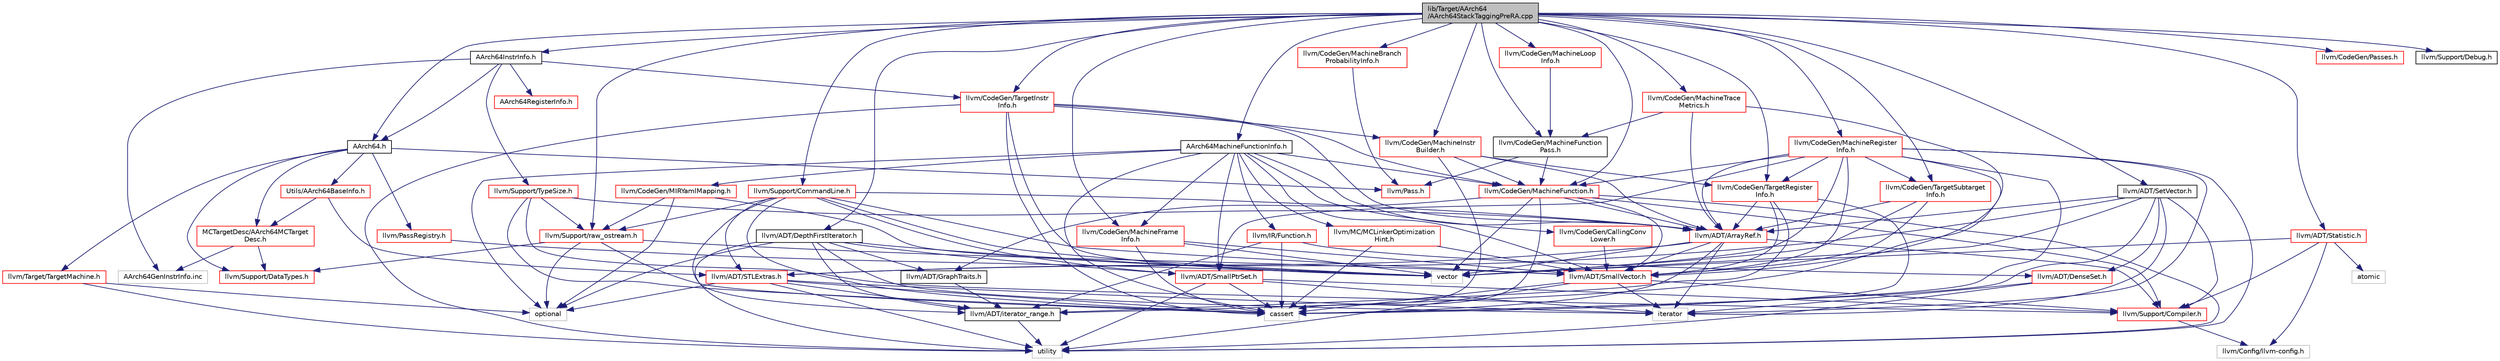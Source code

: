 digraph "lib/Target/AArch64/AArch64StackTaggingPreRA.cpp"
{
 // LATEX_PDF_SIZE
  bgcolor="transparent";
  edge [fontname="Helvetica",fontsize="10",labelfontname="Helvetica",labelfontsize="10"];
  node [fontname="Helvetica",fontsize="10",shape=record];
  Node1 [label="lib/Target/AArch64\l/AArch64StackTaggingPreRA.cpp",height=0.2,width=0.4,color="black", fillcolor="grey75", style="filled", fontcolor="black",tooltip=" "];
  Node1 -> Node2 [color="midnightblue",fontsize="10",style="solid",fontname="Helvetica"];
  Node2 [label="AArch64.h",height=0.2,width=0.4,color="black",URL="$AArch64_8h.html",tooltip=" "];
  Node2 -> Node3 [color="midnightblue",fontsize="10",style="solid",fontname="Helvetica"];
  Node3 [label="MCTargetDesc/AArch64MCTarget\lDesc.h",height=0.2,width=0.4,color="red",URL="$AArch64MCTargetDesc_8h.html",tooltip=" "];
  Node3 -> Node7 [color="midnightblue",fontsize="10",style="solid",fontname="Helvetica"];
  Node7 [label="llvm/Support/DataTypes.h",height=0.2,width=0.4,color="red",URL="$Support_2DataTypes_8h.html",tooltip=" "];
  Node3 -> Node51 [color="midnightblue",fontsize="10",style="solid",fontname="Helvetica"];
  Node51 [label="AArch64GenInstrInfo.inc",height=0.2,width=0.4,color="grey75",tooltip=" "];
  Node2 -> Node53 [color="midnightblue",fontsize="10",style="solid",fontname="Helvetica"];
  Node53 [label="Utils/AArch64BaseInfo.h",height=0.2,width=0.4,color="red",URL="$AArch64BaseInfo_8h.html",tooltip=" "];
  Node53 -> Node3 [color="midnightblue",fontsize="10",style="solid",fontname="Helvetica"];
  Node53 -> Node38 [color="midnightblue",fontsize="10",style="solid",fontname="Helvetica"];
  Node38 [label="llvm/ADT/STLExtras.h",height=0.2,width=0.4,color="red",URL="$STLExtras_8h.html",tooltip=" "];
  Node38 -> Node43 [color="midnightblue",fontsize="10",style="solid",fontname="Helvetica"];
  Node43 [label="llvm/ADT/iterator_range.h",height=0.2,width=0.4,color="black",URL="$iterator__range_8h.html",tooltip=" "];
  Node43 -> Node25 [color="midnightblue",fontsize="10",style="solid",fontname="Helvetica"];
  Node25 [label="utility",height=0.2,width=0.4,color="grey75",tooltip=" "];
  Node38 -> Node27 [color="midnightblue",fontsize="10",style="solid",fontname="Helvetica"];
  Node27 [label="cassert",height=0.2,width=0.4,color="grey75",tooltip=" "];
  Node38 -> Node35 [color="midnightblue",fontsize="10",style="solid",fontname="Helvetica"];
  Node35 [label="iterator",height=0.2,width=0.4,color="grey75",tooltip=" "];
  Node38 -> Node28 [color="midnightblue",fontsize="10",style="solid",fontname="Helvetica"];
  Node28 [label="optional",height=0.2,width=0.4,color="grey75",tooltip=" "];
  Node38 -> Node25 [color="midnightblue",fontsize="10",style="solid",fontname="Helvetica"];
  Node2 -> Node61 [color="midnightblue",fontsize="10",style="solid",fontname="Helvetica"];
  Node61 [label="llvm/Pass.h",height=0.2,width=0.4,color="red",URL="$Pass_8h.html",tooltip=" "];
  Node2 -> Node65 [color="midnightblue",fontsize="10",style="solid",fontname="Helvetica"];
  Node65 [label="llvm/PassRegistry.h",height=0.2,width=0.4,color="red",URL="$PassRegistry_8h.html",tooltip=" "];
  Node65 -> Node46 [color="midnightblue",fontsize="10",style="solid",fontname="Helvetica"];
  Node46 [label="vector",height=0.2,width=0.4,color="grey75",tooltip=" "];
  Node2 -> Node7 [color="midnightblue",fontsize="10",style="solid",fontname="Helvetica"];
  Node2 -> Node98 [color="midnightblue",fontsize="10",style="solid",fontname="Helvetica"];
  Node98 [label="llvm/Target/TargetMachine.h",height=0.2,width=0.4,color="red",URL="$Target_2TargetMachine_8h.html",tooltip=" "];
  Node98 -> Node28 [color="midnightblue",fontsize="10",style="solid",fontname="Helvetica"];
  Node98 -> Node25 [color="midnightblue",fontsize="10",style="solid",fontname="Helvetica"];
  Node1 -> Node174 [color="midnightblue",fontsize="10",style="solid",fontname="Helvetica"];
  Node174 [label="AArch64MachineFunctionInfo.h",height=0.2,width=0.4,color="black",URL="$AArch64MachineFunctionInfo_8h.html",tooltip=" "];
  Node174 -> Node5 [color="midnightblue",fontsize="10",style="solid",fontname="Helvetica"];
  Node5 [label="llvm/ADT/ArrayRef.h",height=0.2,width=0.4,color="red",URL="$ArrayRef_8h.html",tooltip=" "];
  Node5 -> Node31 [color="midnightblue",fontsize="10",style="solid",fontname="Helvetica"];
  Node31 [label="llvm/ADT/SmallVector.h",height=0.2,width=0.4,color="red",URL="$SmallVector_8h.html",tooltip=" "];
  Node31 -> Node13 [color="midnightblue",fontsize="10",style="solid",fontname="Helvetica"];
  Node13 [label="llvm/Support/Compiler.h",height=0.2,width=0.4,color="red",URL="$Compiler_8h.html",tooltip=" "];
  Node13 -> Node14 [color="midnightblue",fontsize="10",style="solid",fontname="Helvetica"];
  Node14 [label="llvm/Config/llvm-config.h",height=0.2,width=0.4,color="grey75",tooltip=" "];
  Node31 -> Node27 [color="midnightblue",fontsize="10",style="solid",fontname="Helvetica"];
  Node31 -> Node35 [color="midnightblue",fontsize="10",style="solid",fontname="Helvetica"];
  Node31 -> Node25 [color="midnightblue",fontsize="10",style="solid",fontname="Helvetica"];
  Node5 -> Node38 [color="midnightblue",fontsize="10",style="solid",fontname="Helvetica"];
  Node5 -> Node13 [color="midnightblue",fontsize="10",style="solid",fontname="Helvetica"];
  Node5 -> Node27 [color="midnightblue",fontsize="10",style="solid",fontname="Helvetica"];
  Node5 -> Node35 [color="midnightblue",fontsize="10",style="solid",fontname="Helvetica"];
  Node5 -> Node46 [color="midnightblue",fontsize="10",style="solid",fontname="Helvetica"];
  Node174 -> Node106 [color="midnightblue",fontsize="10",style="solid",fontname="Helvetica"];
  Node106 [label="llvm/ADT/SmallPtrSet.h",height=0.2,width=0.4,color="red",URL="$SmallPtrSet_8h.html",tooltip=" "];
  Node106 -> Node13 [color="midnightblue",fontsize="10",style="solid",fontname="Helvetica"];
  Node106 -> Node27 [color="midnightblue",fontsize="10",style="solid",fontname="Helvetica"];
  Node106 -> Node35 [color="midnightblue",fontsize="10",style="solid",fontname="Helvetica"];
  Node106 -> Node25 [color="midnightblue",fontsize="10",style="solid",fontname="Helvetica"];
  Node174 -> Node31 [color="midnightblue",fontsize="10",style="solid",fontname="Helvetica"];
  Node174 -> Node175 [color="midnightblue",fontsize="10",style="solid",fontname="Helvetica"];
  Node175 [label="llvm/CodeGen/CallingConv\lLower.h",height=0.2,width=0.4,color="red",URL="$CallingConvLower_8h.html",tooltip=" "];
  Node175 -> Node31 [color="midnightblue",fontsize="10",style="solid",fontname="Helvetica"];
  Node174 -> Node181 [color="midnightblue",fontsize="10",style="solid",fontname="Helvetica"];
  Node181 [label="llvm/CodeGen/MIRYamlMapping.h",height=0.2,width=0.4,color="red",URL="$MIRYamlMapping_8h.html",tooltip=" "];
  Node181 -> Node97 [color="midnightblue",fontsize="10",style="solid",fontname="Helvetica"];
  Node97 [label="llvm/Support/raw_ostream.h",height=0.2,width=0.4,color="red",URL="$raw__ostream_8h.html",tooltip=" "];
  Node97 -> Node31 [color="midnightblue",fontsize="10",style="solid",fontname="Helvetica"];
  Node97 -> Node7 [color="midnightblue",fontsize="10",style="solid",fontname="Helvetica"];
  Node97 -> Node27 [color="midnightblue",fontsize="10",style="solid",fontname="Helvetica"];
  Node97 -> Node28 [color="midnightblue",fontsize="10",style="solid",fontname="Helvetica"];
  Node181 -> Node28 [color="midnightblue",fontsize="10",style="solid",fontname="Helvetica"];
  Node181 -> Node46 [color="midnightblue",fontsize="10",style="solid",fontname="Helvetica"];
  Node174 -> Node220 [color="midnightblue",fontsize="10",style="solid",fontname="Helvetica"];
  Node220 [label="llvm/CodeGen/MachineFrame\lInfo.h",height=0.2,width=0.4,color="red",URL="$MachineFrameInfo_8h.html",tooltip=" "];
  Node220 -> Node31 [color="midnightblue",fontsize="10",style="solid",fontname="Helvetica"];
  Node220 -> Node27 [color="midnightblue",fontsize="10",style="solid",fontname="Helvetica"];
  Node220 -> Node46 [color="midnightblue",fontsize="10",style="solid",fontname="Helvetica"];
  Node174 -> Node221 [color="midnightblue",fontsize="10",style="solid",fontname="Helvetica"];
  Node221 [label="llvm/CodeGen/MachineFunction.h",height=0.2,width=0.4,color="red",URL="$MachineFunction_8h.html",tooltip=" "];
  Node221 -> Node5 [color="midnightblue",fontsize="10",style="solid",fontname="Helvetica"];
  Node221 -> Node186 [color="midnightblue",fontsize="10",style="solid",fontname="Helvetica"];
  Node186 [label="llvm/ADT/GraphTraits.h",height=0.2,width=0.4,color="black",URL="$GraphTraits_8h.html",tooltip=" "];
  Node186 -> Node43 [color="midnightblue",fontsize="10",style="solid",fontname="Helvetica"];
  Node221 -> Node31 [color="midnightblue",fontsize="10",style="solid",fontname="Helvetica"];
  Node221 -> Node13 [color="midnightblue",fontsize="10",style="solid",fontname="Helvetica"];
  Node221 -> Node27 [color="midnightblue",fontsize="10",style="solid",fontname="Helvetica"];
  Node221 -> Node25 [color="midnightblue",fontsize="10",style="solid",fontname="Helvetica"];
  Node221 -> Node46 [color="midnightblue",fontsize="10",style="solid",fontname="Helvetica"];
  Node174 -> Node110 [color="midnightblue",fontsize="10",style="solid",fontname="Helvetica"];
  Node110 [label="llvm/IR/Function.h",height=0.2,width=0.4,color="red",URL="$Function_8h.html",tooltip=" "];
  Node110 -> Node111 [color="midnightblue",fontsize="10",style="solid",fontname="Helvetica"];
  Node111 [label="llvm/ADT/DenseSet.h",height=0.2,width=0.4,color="red",URL="$DenseSet_8h.html",tooltip=" "];
  Node111 -> Node35 [color="midnightblue",fontsize="10",style="solid",fontname="Helvetica"];
  Node111 -> Node25 [color="midnightblue",fontsize="10",style="solid",fontname="Helvetica"];
  Node110 -> Node43 [color="midnightblue",fontsize="10",style="solid",fontname="Helvetica"];
  Node110 -> Node27 [color="midnightblue",fontsize="10",style="solid",fontname="Helvetica"];
  Node174 -> Node224 [color="midnightblue",fontsize="10",style="solid",fontname="Helvetica"];
  Node224 [label="llvm/MC/MCLinkerOptimization\lHint.h",height=0.2,width=0.4,color="red",URL="$MCLinkerOptimizationHint_8h.html",tooltip=" "];
  Node224 -> Node31 [color="midnightblue",fontsize="10",style="solid",fontname="Helvetica"];
  Node224 -> Node27 [color="midnightblue",fontsize="10",style="solid",fontname="Helvetica"];
  Node174 -> Node27 [color="midnightblue",fontsize="10",style="solid",fontname="Helvetica"];
  Node174 -> Node28 [color="midnightblue",fontsize="10",style="solid",fontname="Helvetica"];
  Node1 -> Node225 [color="midnightblue",fontsize="10",style="solid",fontname="Helvetica"];
  Node225 [label="AArch64InstrInfo.h",height=0.2,width=0.4,color="black",URL="$AArch64InstrInfo_8h.html",tooltip=" "];
  Node225 -> Node2 [color="midnightblue",fontsize="10",style="solid",fontname="Helvetica"];
  Node225 -> Node226 [color="midnightblue",fontsize="10",style="solid",fontname="Helvetica"];
  Node226 [label="AArch64RegisterInfo.h",height=0.2,width=0.4,color="red",URL="$AArch64RegisterInfo_8h.html",tooltip=" "];
  Node225 -> Node227 [color="midnightblue",fontsize="10",style="solid",fontname="Helvetica"];
  Node227 [label="llvm/CodeGen/TargetInstr\lInfo.h",height=0.2,width=0.4,color="red",URL="$TargetInstrInfo_8h.html",tooltip=" "];
  Node227 -> Node5 [color="midnightblue",fontsize="10",style="solid",fontname="Helvetica"];
  Node227 -> Node221 [color="midnightblue",fontsize="10",style="solid",fontname="Helvetica"];
  Node227 -> Node230 [color="midnightblue",fontsize="10",style="solid",fontname="Helvetica"];
  Node230 [label="llvm/CodeGen/MachineInstr\lBuilder.h",height=0.2,width=0.4,color="red",URL="$MachineInstrBuilder_8h.html",tooltip=" "];
  Node230 -> Node5 [color="midnightblue",fontsize="10",style="solid",fontname="Helvetica"];
  Node230 -> Node221 [color="midnightblue",fontsize="10",style="solid",fontname="Helvetica"];
  Node230 -> Node235 [color="midnightblue",fontsize="10",style="solid",fontname="Helvetica"];
  Node235 [label="llvm/CodeGen/TargetRegister\lInfo.h",height=0.2,width=0.4,color="red",URL="$TargetRegisterInfo_8h.html",tooltip=" "];
  Node235 -> Node5 [color="midnightblue",fontsize="10",style="solid",fontname="Helvetica"];
  Node235 -> Node31 [color="midnightblue",fontsize="10",style="solid",fontname="Helvetica"];
  Node235 -> Node43 [color="midnightblue",fontsize="10",style="solid",fontname="Helvetica"];
  Node235 -> Node27 [color="midnightblue",fontsize="10",style="solid",fontname="Helvetica"];
  Node230 -> Node27 [color="midnightblue",fontsize="10",style="solid",fontname="Helvetica"];
  Node227 -> Node27 [color="midnightblue",fontsize="10",style="solid",fontname="Helvetica"];
  Node227 -> Node25 [color="midnightblue",fontsize="10",style="solid",fontname="Helvetica"];
  Node227 -> Node46 [color="midnightblue",fontsize="10",style="solid",fontname="Helvetica"];
  Node225 -> Node102 [color="midnightblue",fontsize="10",style="solid",fontname="Helvetica"];
  Node102 [label="llvm/Support/TypeSize.h",height=0.2,width=0.4,color="red",URL="$TypeSize_8h.html",tooltip=" "];
  Node102 -> Node5 [color="midnightblue",fontsize="10",style="solid",fontname="Helvetica"];
  Node102 -> Node13 [color="midnightblue",fontsize="10",style="solid",fontname="Helvetica"];
  Node102 -> Node97 [color="midnightblue",fontsize="10",style="solid",fontname="Helvetica"];
  Node102 -> Node27 [color="midnightblue",fontsize="10",style="solid",fontname="Helvetica"];
  Node225 -> Node51 [color="midnightblue",fontsize="10",style="solid",fontname="Helvetica"];
  Node1 -> Node263 [color="midnightblue",fontsize="10",style="solid",fontname="Helvetica"];
  Node263 [label="llvm/ADT/DepthFirstIterator.h",height=0.2,width=0.4,color="black",URL="$DepthFirstIterator_8h.html",tooltip=" "];
  Node263 -> Node186 [color="midnightblue",fontsize="10",style="solid",fontname="Helvetica"];
  Node263 -> Node106 [color="midnightblue",fontsize="10",style="solid",fontname="Helvetica"];
  Node263 -> Node43 [color="midnightblue",fontsize="10",style="solid",fontname="Helvetica"];
  Node263 -> Node35 [color="midnightblue",fontsize="10",style="solid",fontname="Helvetica"];
  Node263 -> Node28 [color="midnightblue",fontsize="10",style="solid",fontname="Helvetica"];
  Node263 -> Node25 [color="midnightblue",fontsize="10",style="solid",fontname="Helvetica"];
  Node263 -> Node46 [color="midnightblue",fontsize="10",style="solid",fontname="Helvetica"];
  Node1 -> Node264 [color="midnightblue",fontsize="10",style="solid",fontname="Helvetica"];
  Node264 [label="llvm/ADT/SetVector.h",height=0.2,width=0.4,color="black",URL="$SetVector_8h.html",tooltip=" "];
  Node264 -> Node5 [color="midnightblue",fontsize="10",style="solid",fontname="Helvetica"];
  Node264 -> Node111 [color="midnightblue",fontsize="10",style="solid",fontname="Helvetica"];
  Node264 -> Node38 [color="midnightblue",fontsize="10",style="solid",fontname="Helvetica"];
  Node264 -> Node13 [color="midnightblue",fontsize="10",style="solid",fontname="Helvetica"];
  Node264 -> Node27 [color="midnightblue",fontsize="10",style="solid",fontname="Helvetica"];
  Node264 -> Node35 [color="midnightblue",fontsize="10",style="solid",fontname="Helvetica"];
  Node264 -> Node46 [color="midnightblue",fontsize="10",style="solid",fontname="Helvetica"];
  Node1 -> Node265 [color="midnightblue",fontsize="10",style="solid",fontname="Helvetica"];
  Node265 [label="llvm/ADT/Statistic.h",height=0.2,width=0.4,color="red",URL="$Statistic_8h.html",tooltip=" "];
  Node265 -> Node14 [color="midnightblue",fontsize="10",style="solid",fontname="Helvetica"];
  Node265 -> Node13 [color="midnightblue",fontsize="10",style="solid",fontname="Helvetica"];
  Node265 -> Node166 [color="midnightblue",fontsize="10",style="solid",fontname="Helvetica"];
  Node166 [label="atomic",height=0.2,width=0.4,color="grey75",tooltip=" "];
  Node265 -> Node46 [color="midnightblue",fontsize="10",style="solid",fontname="Helvetica"];
  Node1 -> Node266 [color="midnightblue",fontsize="10",style="solid",fontname="Helvetica"];
  Node266 [label="llvm/CodeGen/MachineBranch\lProbabilityInfo.h",height=0.2,width=0.4,color="red",URL="$MachineBranchProbabilityInfo_8h.html",tooltip=" "];
  Node266 -> Node61 [color="midnightblue",fontsize="10",style="solid",fontname="Helvetica"];
  Node1 -> Node220 [color="midnightblue",fontsize="10",style="solid",fontname="Helvetica"];
  Node1 -> Node221 [color="midnightblue",fontsize="10",style="solid",fontname="Helvetica"];
  Node1 -> Node260 [color="midnightblue",fontsize="10",style="solid",fontname="Helvetica"];
  Node260 [label="llvm/CodeGen/MachineFunction\lPass.h",height=0.2,width=0.4,color="black",URL="$MachineFunctionPass_8h.html",tooltip=" "];
  Node260 -> Node221 [color="midnightblue",fontsize="10",style="solid",fontname="Helvetica"];
  Node260 -> Node61 [color="midnightblue",fontsize="10",style="solid",fontname="Helvetica"];
  Node1 -> Node230 [color="midnightblue",fontsize="10",style="solid",fontname="Helvetica"];
  Node1 -> Node267 [color="midnightblue",fontsize="10",style="solid",fontname="Helvetica"];
  Node267 [label="llvm/CodeGen/MachineLoop\lInfo.h",height=0.2,width=0.4,color="red",URL="$MachineLoopInfo_8h.html",tooltip=" "];
  Node267 -> Node260 [color="midnightblue",fontsize="10",style="solid",fontname="Helvetica"];
  Node1 -> Node240 [color="midnightblue",fontsize="10",style="solid",fontname="Helvetica"];
  Node240 [label="llvm/CodeGen/MachineRegister\lInfo.h",height=0.2,width=0.4,color="red",URL="$MachineRegisterInfo_8h.html",tooltip=" "];
  Node240 -> Node5 [color="midnightblue",fontsize="10",style="solid",fontname="Helvetica"];
  Node240 -> Node106 [color="midnightblue",fontsize="10",style="solid",fontname="Helvetica"];
  Node240 -> Node31 [color="midnightblue",fontsize="10",style="solid",fontname="Helvetica"];
  Node240 -> Node43 [color="midnightblue",fontsize="10",style="solid",fontname="Helvetica"];
  Node240 -> Node221 [color="midnightblue",fontsize="10",style="solid",fontname="Helvetica"];
  Node240 -> Node235 [color="midnightblue",fontsize="10",style="solid",fontname="Helvetica"];
  Node240 -> Node244 [color="midnightblue",fontsize="10",style="solid",fontname="Helvetica"];
  Node244 [label="llvm/CodeGen/TargetSubtarget\lInfo.h",height=0.2,width=0.4,color="red",URL="$TargetSubtargetInfo_8h.html",tooltip=" "];
  Node244 -> Node5 [color="midnightblue",fontsize="10",style="solid",fontname="Helvetica"];
  Node244 -> Node31 [color="midnightblue",fontsize="10",style="solid",fontname="Helvetica"];
  Node244 -> Node46 [color="midnightblue",fontsize="10",style="solid",fontname="Helvetica"];
  Node240 -> Node27 [color="midnightblue",fontsize="10",style="solid",fontname="Helvetica"];
  Node240 -> Node35 [color="midnightblue",fontsize="10",style="solid",fontname="Helvetica"];
  Node240 -> Node25 [color="midnightblue",fontsize="10",style="solid",fontname="Helvetica"];
  Node240 -> Node46 [color="midnightblue",fontsize="10",style="solid",fontname="Helvetica"];
  Node1 -> Node272 [color="midnightblue",fontsize="10",style="solid",fontname="Helvetica"];
  Node272 [label="llvm/CodeGen/MachineTrace\lMetrics.h",height=0.2,width=0.4,color="red",URL="$MachineTraceMetrics_8h.html",tooltip=" "];
  Node272 -> Node5 [color="midnightblue",fontsize="10",style="solid",fontname="Helvetica"];
  Node272 -> Node31 [color="midnightblue",fontsize="10",style="solid",fontname="Helvetica"];
  Node272 -> Node260 [color="midnightblue",fontsize="10",style="solid",fontname="Helvetica"];
  Node1 -> Node248 [color="midnightblue",fontsize="10",style="solid",fontname="Helvetica"];
  Node248 [label="llvm/CodeGen/Passes.h",height=0.2,width=0.4,color="red",URL="$CodeGen_2Passes_8h.html",tooltip=" "];
  Node1 -> Node227 [color="midnightblue",fontsize="10",style="solid",fontname="Helvetica"];
  Node1 -> Node235 [color="midnightblue",fontsize="10",style="solid",fontname="Helvetica"];
  Node1 -> Node244 [color="midnightblue",fontsize="10",style="solid",fontname="Helvetica"];
  Node1 -> Node252 [color="midnightblue",fontsize="10",style="solid",fontname="Helvetica"];
  Node252 [label="llvm/Support/CommandLine.h",height=0.2,width=0.4,color="red",URL="$CommandLine_8h.html",tooltip=" "];
  Node252 -> Node5 [color="midnightblue",fontsize="10",style="solid",fontname="Helvetica"];
  Node252 -> Node38 [color="midnightblue",fontsize="10",style="solid",fontname="Helvetica"];
  Node252 -> Node106 [color="midnightblue",fontsize="10",style="solid",fontname="Helvetica"];
  Node252 -> Node31 [color="midnightblue",fontsize="10",style="solid",fontname="Helvetica"];
  Node252 -> Node43 [color="midnightblue",fontsize="10",style="solid",fontname="Helvetica"];
  Node252 -> Node97 [color="midnightblue",fontsize="10",style="solid",fontname="Helvetica"];
  Node252 -> Node27 [color="midnightblue",fontsize="10",style="solid",fontname="Helvetica"];
  Node252 -> Node46 [color="midnightblue",fontsize="10",style="solid",fontname="Helvetica"];
  Node1 -> Node92 [color="midnightblue",fontsize="10",style="solid",fontname="Helvetica"];
  Node92 [label="llvm/Support/Debug.h",height=0.2,width=0.4,color="black",URL="$Debug_8h.html",tooltip=" "];
  Node1 -> Node97 [color="midnightblue",fontsize="10",style="solid",fontname="Helvetica"];
}

